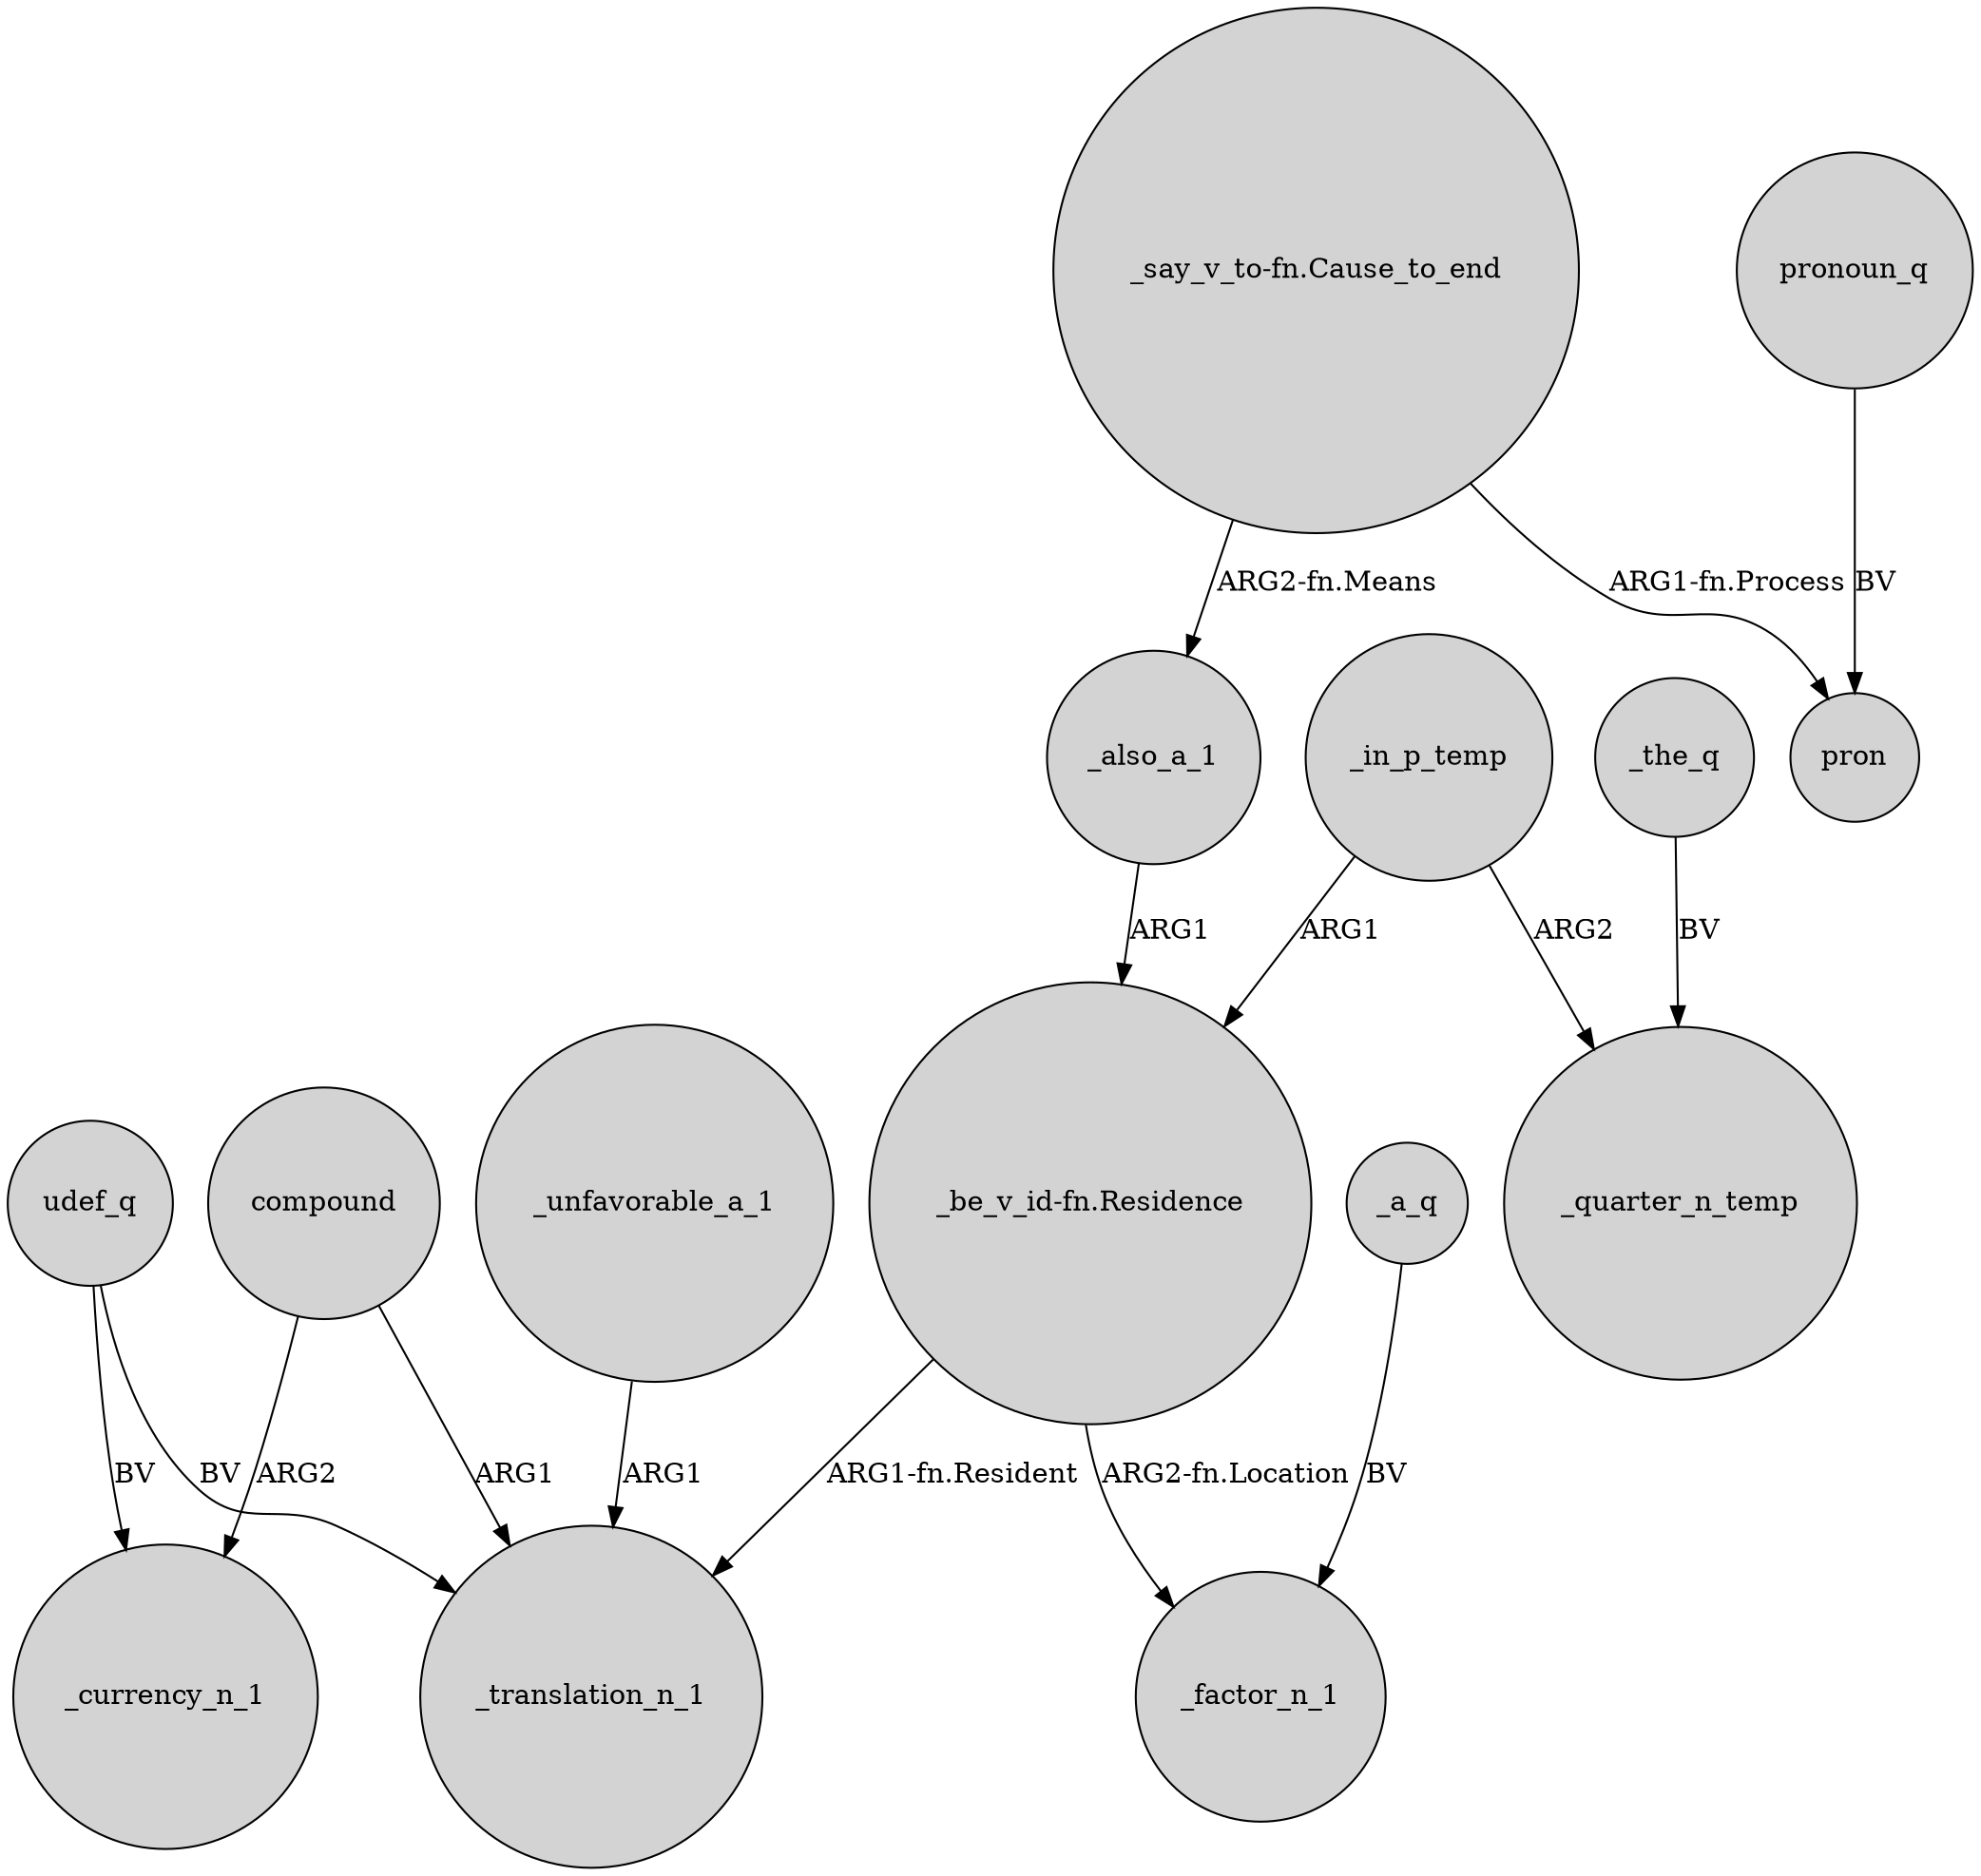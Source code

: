 digraph {
	node [shape=circle style=filled]
	udef_q -> _currency_n_1 [label=BV]
	compound -> _translation_n_1 [label=ARG1]
	udef_q -> _translation_n_1 [label=BV]
	_unfavorable_a_1 -> _translation_n_1 [label=ARG1]
	_in_p_temp -> "_be_v_id-fn.Residence" [label=ARG1]
	_in_p_temp -> _quarter_n_temp [label=ARG2]
	"_say_v_to-fn.Cause_to_end" -> _also_a_1 [label="ARG2-fn.Means"]
	_a_q -> _factor_n_1 [label=BV]
	"_say_v_to-fn.Cause_to_end" -> pron [label="ARG1-fn.Process"]
	pronoun_q -> pron [label=BV]
	"_be_v_id-fn.Residence" -> _translation_n_1 [label="ARG1-fn.Resident"]
	_also_a_1 -> "_be_v_id-fn.Residence" [label=ARG1]
	"_be_v_id-fn.Residence" -> _factor_n_1 [label="ARG2-fn.Location"]
	_the_q -> _quarter_n_temp [label=BV]
	compound -> _currency_n_1 [label=ARG2]
}
